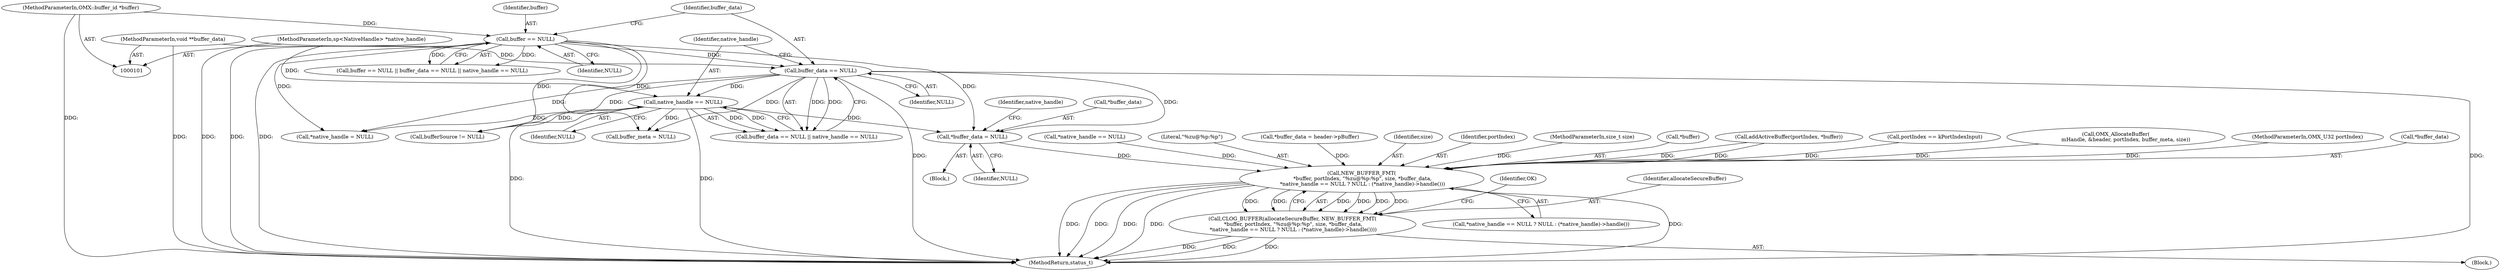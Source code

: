 digraph "0_Android_1d4feebdb85db46e138530f360d9ff2490e14353@pointer" {
"1000197" [label="(Call,*buffer_data = NULL)"];
"1000110" [label="(Call,buffer == NULL)"];
"1000104" [label="(MethodParameterIn,OMX::buffer_id *buffer)"];
"1000117" [label="(Call,native_handle == NULL)"];
"1000106" [label="(MethodParameterIn,sp<NativeHandle> *native_handle)"];
"1000114" [label="(Call,buffer_data == NULL)"];
"1000105" [label="(MethodParameterIn,void **buffer_data)"];
"1000241" [label="(Call,NEW_BUFFER_FMT(\n *buffer, portIndex, \"%zu@%p:%p\", size, *buffer_data,\n *native_handle == NULL ? NULL : (*native_handle)->handle()))"];
"1000239" [label="(Call,CLOG_BUFFER(allocateSecureBuffer, NEW_BUFFER_FMT(\n *buffer, portIndex, \"%zu@%p:%p\", size, *buffer_data,\n *native_handle == NULL ? NULL : (*native_handle)->handle())))"];
"1000246" [label="(Identifier,size)"];
"1000244" [label="(Identifier,portIndex)"];
"1000249" [label="(Call,*native_handle == NULL ? NULL : (*native_handle)->handle())"];
"1000117" [label="(Call,native_handle == NULL)"];
"1000119" [label="(Identifier,NULL)"];
"1000105" [label="(MethodParameterIn,void **buffer_data)"];
"1000200" [label="(Identifier,NULL)"];
"1000110" [label="(Call,buffer == NULL)"];
"1000103" [label="(MethodParameterIn,size_t size)"];
"1000115" [label="(Identifier,buffer_data)"];
"1000242" [label="(Call,*buffer)"];
"1000118" [label="(Identifier,native_handle)"];
"1000170" [label="(Call,buffer_meta = NULL)"];
"1000203" [label="(Identifier,native_handle)"];
"1000258" [label="(MethodReturn,status_t)"];
"1000223" [label="(Call,addActiveBuffer(portIndex, *buffer))"];
"1000113" [label="(Call,buffer_data == NULL || native_handle == NULL)"];
"1000233" [label="(Call,portIndex == kPortIndexInput)"];
"1000219" [label="(Call,*native_handle = NULL)"];
"1000239" [label="(Call,CLOG_BUFFER(allocateSecureBuffer, NEW_BUFFER_FMT(\n *buffer, portIndex, \"%zu@%p:%p\", size, *buffer_data,\n *native_handle == NULL ? NULL : (*native_handle)->handle())))"];
"1000257" [label="(Identifier,OK)"];
"1000111" [label="(Identifier,buffer)"];
"1000106" [label="(MethodParameterIn,sp<NativeHandle> *native_handle)"];
"1000240" [label="(Identifier,allocateSecureBuffer)"];
"1000112" [label="(Identifier,NULL)"];
"1000198" [label="(Call,*buffer_data)"];
"1000107" [label="(Block,)"];
"1000230" [label="(Call,bufferSource != NULL)"];
"1000197" [label="(Call,*buffer_data = NULL)"];
"1000149" [label="(Call,OMX_AllocateBuffer(\n            mHandle, &header, portIndex, buffer_meta, size))"];
"1000104" [label="(MethodParameterIn,OMX::buffer_id *buffer)"];
"1000196" [label="(Block,)"];
"1000102" [label="(MethodParameterIn,OMX_U32 portIndex)"];
"1000241" [label="(Call,NEW_BUFFER_FMT(\n *buffer, portIndex, \"%zu@%p:%p\", size, *buffer_data,\n *native_handle == NULL ? NULL : (*native_handle)->handle()))"];
"1000116" [label="(Identifier,NULL)"];
"1000247" [label="(Call,*buffer_data)"];
"1000114" [label="(Call,buffer_data == NULL)"];
"1000250" [label="(Call,*native_handle == NULL)"];
"1000245" [label="(Literal,\"%zu@%p:%p\")"];
"1000213" [label="(Call,*buffer_data = header->pBuffer)"];
"1000109" [label="(Call,buffer == NULL || buffer_data == NULL || native_handle == NULL)"];
"1000197" -> "1000196"  [label="AST: "];
"1000197" -> "1000200"  [label="CFG: "];
"1000198" -> "1000197"  [label="AST: "];
"1000200" -> "1000197"  [label="AST: "];
"1000203" -> "1000197"  [label="CFG: "];
"1000110" -> "1000197"  [label="DDG: "];
"1000117" -> "1000197"  [label="DDG: "];
"1000114" -> "1000197"  [label="DDG: "];
"1000197" -> "1000241"  [label="DDG: "];
"1000110" -> "1000109"  [label="AST: "];
"1000110" -> "1000112"  [label="CFG: "];
"1000111" -> "1000110"  [label="AST: "];
"1000112" -> "1000110"  [label="AST: "];
"1000115" -> "1000110"  [label="CFG: "];
"1000109" -> "1000110"  [label="CFG: "];
"1000110" -> "1000258"  [label="DDG: "];
"1000110" -> "1000258"  [label="DDG: "];
"1000110" -> "1000109"  [label="DDG: "];
"1000110" -> "1000109"  [label="DDG: "];
"1000104" -> "1000110"  [label="DDG: "];
"1000110" -> "1000114"  [label="DDG: "];
"1000110" -> "1000170"  [label="DDG: "];
"1000110" -> "1000219"  [label="DDG: "];
"1000110" -> "1000230"  [label="DDG: "];
"1000104" -> "1000101"  [label="AST: "];
"1000104" -> "1000258"  [label="DDG: "];
"1000117" -> "1000113"  [label="AST: "];
"1000117" -> "1000119"  [label="CFG: "];
"1000118" -> "1000117"  [label="AST: "];
"1000119" -> "1000117"  [label="AST: "];
"1000113" -> "1000117"  [label="CFG: "];
"1000117" -> "1000258"  [label="DDG: "];
"1000117" -> "1000258"  [label="DDG: "];
"1000117" -> "1000113"  [label="DDG: "];
"1000117" -> "1000113"  [label="DDG: "];
"1000106" -> "1000117"  [label="DDG: "];
"1000114" -> "1000117"  [label="DDG: "];
"1000117" -> "1000170"  [label="DDG: "];
"1000117" -> "1000219"  [label="DDG: "];
"1000117" -> "1000230"  [label="DDG: "];
"1000106" -> "1000101"  [label="AST: "];
"1000106" -> "1000258"  [label="DDG: "];
"1000114" -> "1000113"  [label="AST: "];
"1000114" -> "1000116"  [label="CFG: "];
"1000115" -> "1000114"  [label="AST: "];
"1000116" -> "1000114"  [label="AST: "];
"1000118" -> "1000114"  [label="CFG: "];
"1000113" -> "1000114"  [label="CFG: "];
"1000114" -> "1000258"  [label="DDG: "];
"1000114" -> "1000258"  [label="DDG: "];
"1000114" -> "1000113"  [label="DDG: "];
"1000114" -> "1000113"  [label="DDG: "];
"1000105" -> "1000114"  [label="DDG: "];
"1000114" -> "1000170"  [label="DDG: "];
"1000114" -> "1000219"  [label="DDG: "];
"1000114" -> "1000230"  [label="DDG: "];
"1000105" -> "1000101"  [label="AST: "];
"1000105" -> "1000258"  [label="DDG: "];
"1000241" -> "1000239"  [label="AST: "];
"1000241" -> "1000249"  [label="CFG: "];
"1000242" -> "1000241"  [label="AST: "];
"1000244" -> "1000241"  [label="AST: "];
"1000245" -> "1000241"  [label="AST: "];
"1000246" -> "1000241"  [label="AST: "];
"1000247" -> "1000241"  [label="AST: "];
"1000249" -> "1000241"  [label="AST: "];
"1000239" -> "1000241"  [label="CFG: "];
"1000241" -> "1000258"  [label="DDG: "];
"1000241" -> "1000258"  [label="DDG: "];
"1000241" -> "1000258"  [label="DDG: "];
"1000241" -> "1000258"  [label="DDG: "];
"1000241" -> "1000258"  [label="DDG: "];
"1000241" -> "1000239"  [label="DDG: "];
"1000241" -> "1000239"  [label="DDG: "];
"1000241" -> "1000239"  [label="DDG: "];
"1000241" -> "1000239"  [label="DDG: "];
"1000241" -> "1000239"  [label="DDG: "];
"1000241" -> "1000239"  [label="DDG: "];
"1000223" -> "1000241"  [label="DDG: "];
"1000223" -> "1000241"  [label="DDG: "];
"1000233" -> "1000241"  [label="DDG: "];
"1000102" -> "1000241"  [label="DDG: "];
"1000149" -> "1000241"  [label="DDG: "];
"1000103" -> "1000241"  [label="DDG: "];
"1000213" -> "1000241"  [label="DDG: "];
"1000250" -> "1000241"  [label="DDG: "];
"1000239" -> "1000107"  [label="AST: "];
"1000240" -> "1000239"  [label="AST: "];
"1000257" -> "1000239"  [label="CFG: "];
"1000239" -> "1000258"  [label="DDG: "];
"1000239" -> "1000258"  [label="DDG: "];
"1000239" -> "1000258"  [label="DDG: "];
}
